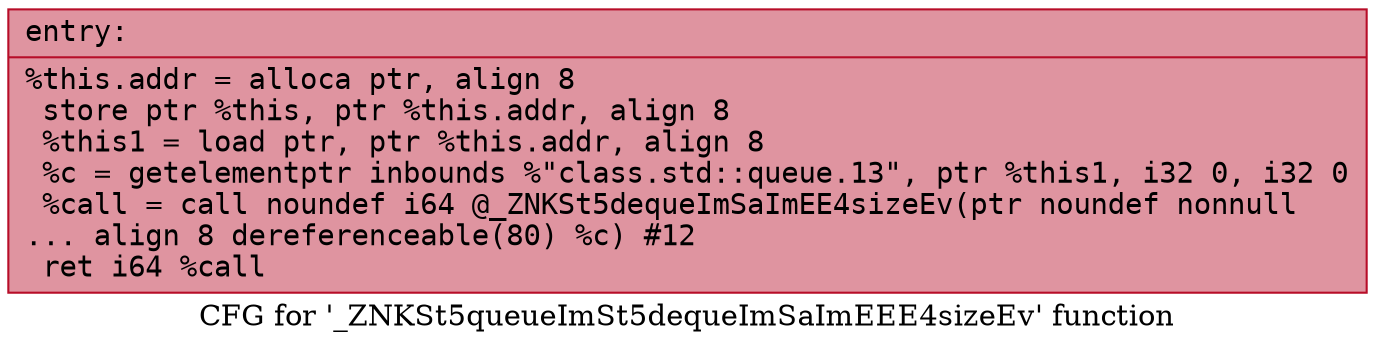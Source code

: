 digraph "CFG for '_ZNKSt5queueImSt5dequeImSaImEEE4sizeEv' function" {
	label="CFG for '_ZNKSt5queueImSt5dequeImSaImEEE4sizeEv' function";

	Node0x560dc9fbc180 [shape=record,color="#b70d28ff", style=filled, fillcolor="#b70d2870" fontname="Courier",label="{entry:\l|  %this.addr = alloca ptr, align 8\l  store ptr %this, ptr %this.addr, align 8\l  %this1 = load ptr, ptr %this.addr, align 8\l  %c = getelementptr inbounds %\"class.std::queue.13\", ptr %this1, i32 0, i32 0\l  %call = call noundef i64 @_ZNKSt5dequeImSaImEE4sizeEv(ptr noundef nonnull\l... align 8 dereferenceable(80) %c) #12\l  ret i64 %call\l}"];
}
